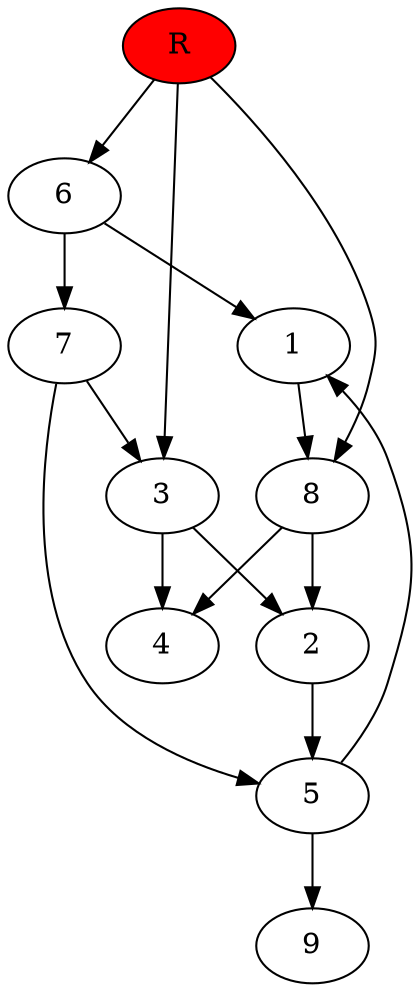 digraph prb13324 {
	1
	2
	3
	4
	5
	6
	7
	8
	R [fillcolor="#ff0000" style=filled]
	1 -> 8
	2 -> 5
	3 -> 2
	3 -> 4
	5 -> 1
	5 -> 9
	6 -> 1
	6 -> 7
	7 -> 3
	7 -> 5
	8 -> 2
	8 -> 4
	R -> 3
	R -> 6
	R -> 8
}
